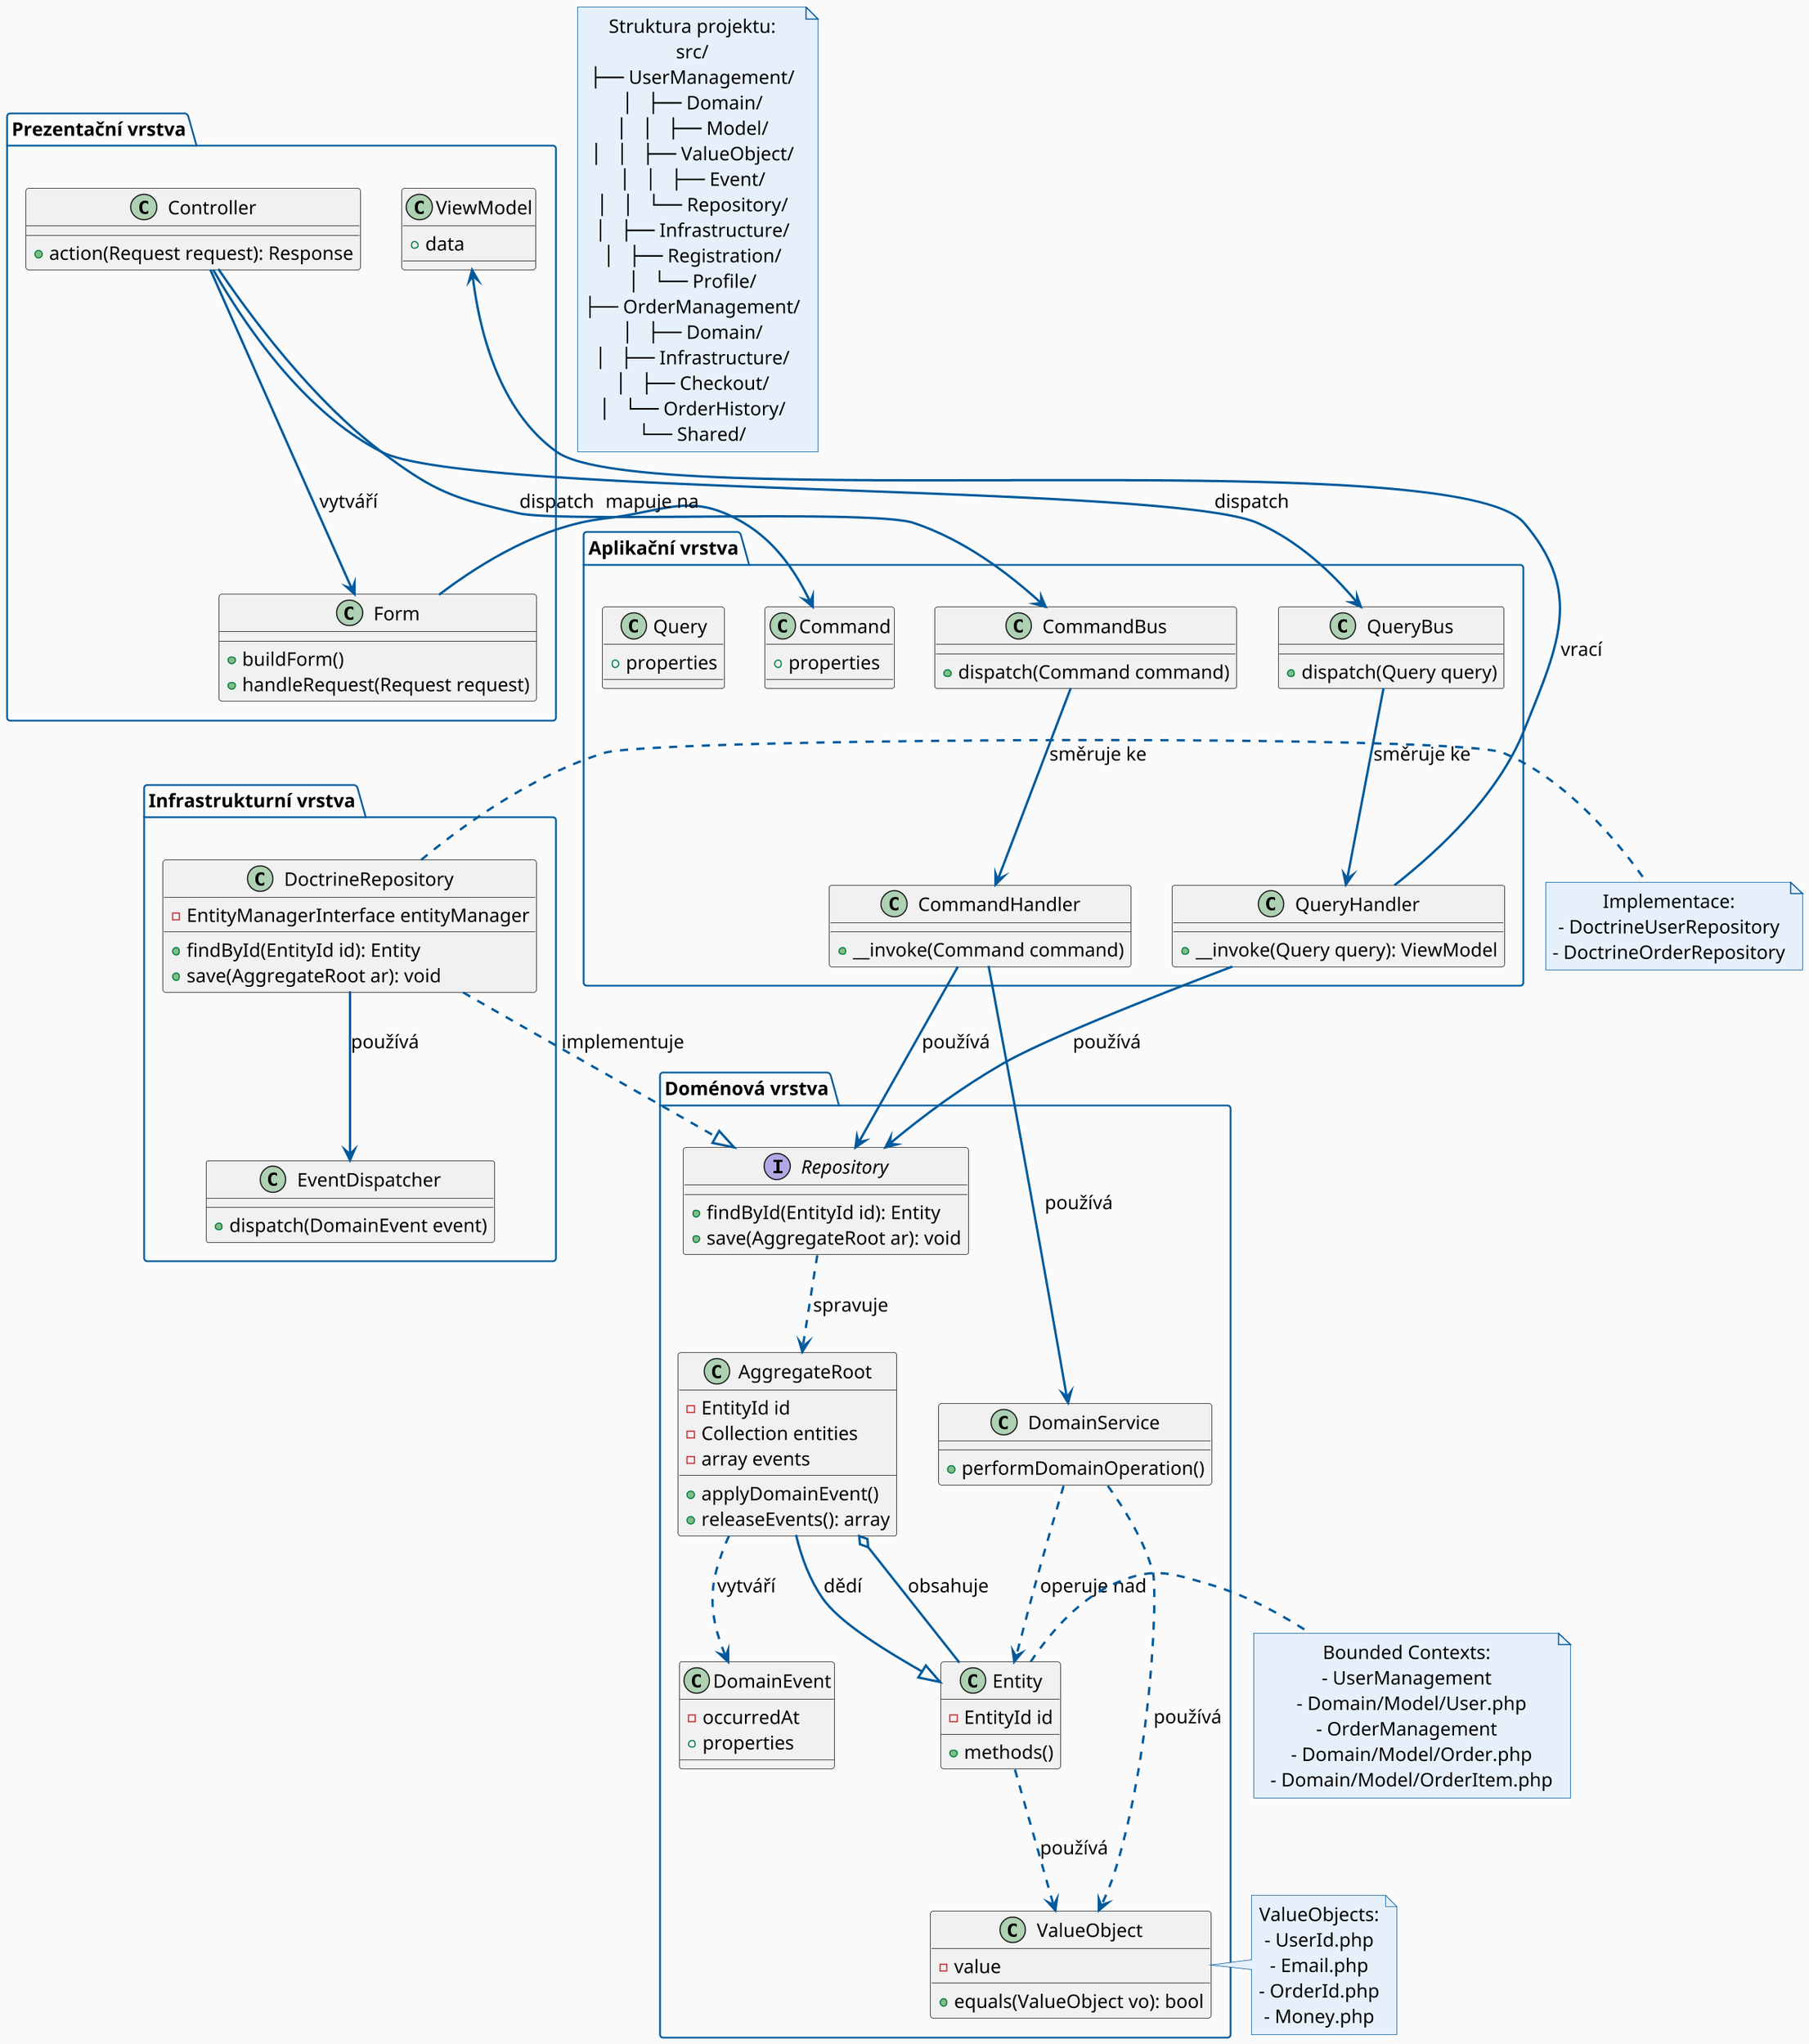 @startuml
skinparam dpi 150
skinparam backgroundColor #FAFAFA
skinparam shadowing false

skinparam defaultFontName "Nunito"
skinparam defaultFontSize 16
skinparam defaultTextAlignment center

skinparam node {
  BackgroundColor #FFFFFF
  BorderColor #005A9C
  BorderThickness 2
}

skinparam component {
  BackgroundColor #FFFFFF
  BorderColor #005A9C
  BorderThickness 2
}

skinparam rectangle {
  BackgroundColor #FFFFFF
  BorderColor #005A9C
  BorderThickness 2
}

skinparam arrowColor #005A9C
skinparam arrowThickness 2

skinparam activity {
  BackgroundColor #FFFFFF
  BorderColor #005A9C
}

skinparam sequence {
  ParticipantBorderColor #005A9C
  LifeLineBorderColor #005A9C
  LifeLineBackgroundColor #E6F0FA
  ParticipantBackgroundColor #FFFFFF
}

skinparam package {
  BackgroundColor #FAFAFA
  BorderColor #005A9C
}

skinparam note {
  BackgroundColor #E6F0FA
  BorderColor #005A9C
}

skinparam title {
  BackgroundColor #FFFFFF
  BorderColor #005A9C
}

' Pro sekvenční diagramy
skinparam sequenceArrowThickness 2
skinparam sequenceArrowColor #005A9C


package "Prezentační vrstva" {
  class Controller {
    + action(Request request): Response
  }
  class Form {
    + buildForm()
    + handleRequest(Request request)
  }
  class ViewModel {
    + data
  }
}

package "Aplikační vrstva" {
  class CommandBus {
    + dispatch(Command command)
  }
  class Command {
    + properties
  }
  class CommandHandler {
    + __invoke(Command command)
  }
  class QueryBus {
    + dispatch(Query query)
  }
  class Query {
    + properties
  }
  class QueryHandler {
    + __invoke(Query query): ViewModel
  }
}

package "Doménová vrstva" {
  class Entity {
    - EntityId id
    + methods()
  }
  class ValueObject {
    - value
    + equals(ValueObject vo): bool
  }
  class AggregateRoot {
    - EntityId id
    - Collection entities
    - array events
    + applyDomainEvent()
    + releaseEvents(): array
  }
  class DomainEvent {
    - occurredAt
    + properties
  }
  interface Repository {
    + findById(EntityId id): Entity
    + save(AggregateRoot ar): void
  }
  class DomainService {
    + performDomainOperation()
  }
}

package "Infrastrukturní vrstva" {
  class DoctrineRepository {
    - EntityManagerInterface entityManager
    + findById(EntityId id): Entity
    + save(AggregateRoot ar): void
  }
  class EventDispatcher {
    + dispatch(DomainEvent event)
  }
}

' Vztahy mezi vrstvami
Controller --> CommandBus : dispatch
Controller --> QueryBus : dispatch
Controller --> Form : vytváří
Form --> Command : mapuje na
QueryHandler --> ViewModel : vrací

CommandBus --> CommandHandler : směruje ke
CommandHandler --> Repository : používá
CommandHandler --> DomainService : používá
QueryBus --> QueryHandler : směruje ke
QueryHandler --> Repository : používá

AggregateRoot --|> Entity : dědí
AggregateRoot o-- Entity : obsahuje
AggregateRoot ..> DomainEvent : vytváří
Entity ..> ValueObject : používá
Repository ..> AggregateRoot : spravuje
DomainService ..> Entity : operuje nad
DomainService ..> ValueObject : používá

DoctrineRepository ..|> Repository : implementuje
DoctrineRepository --> EventDispatcher : používá

note right of Entity
  Bounded Contexts:
  - UserManagement
    - Domain/Model/User.php
  - OrderManagement
    - Domain/Model/Order.php
    - Domain/Model/OrderItem.php
end note

note right of ValueObject
  ValueObjects:
  - UserId.php
  - Email.php
  - OrderId.php
  - Money.php
end note

note right of DoctrineRepository
  Implementace:
  - DoctrineUserRepository
  - DoctrineOrderRepository
end note

note as ProjectStructure
  Struktura projektu:
  src/
  ├── UserManagement/
  │   ├── Domain/
  │   │   ├── Model/
  │   │   ├── ValueObject/
  │   │   ├── Event/
  │   │   └── Repository/
  │   ├── Infrastructure/
  │   ├── Registration/
  │   └── Profile/
  ├── OrderManagement/
  │   ├── Domain/
  │   ├── Infrastructure/
  │   ├── Checkout/
  │   └── OrderHistory/
  └── Shared/
end note

@enduml
